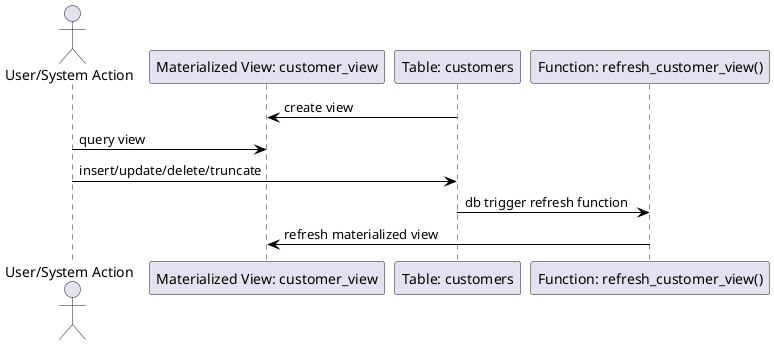 @startuml
!define LINECOLOR #Black
skinparam ArrowColor LINECOLOR
skinparam SequenceArrowColor LINECOLOR
skinparam DefaultFontName Arial

actor "User/System Action" as User
participant "Materialized View: customer_view" as OrderCustomerMView
participant "Table: customers" as Customers
participant "Function: refresh_customer_view()" as RefreshFunction

Customers -> OrderCustomerMView : create view
User -> OrderCustomerMView : query view
User -> Customers : insert/update/delete/truncate
Customers -> RefreshFunction : db trigger refresh function
RefreshFunction -> OrderCustomerMView : refresh materialized view

@enduml
